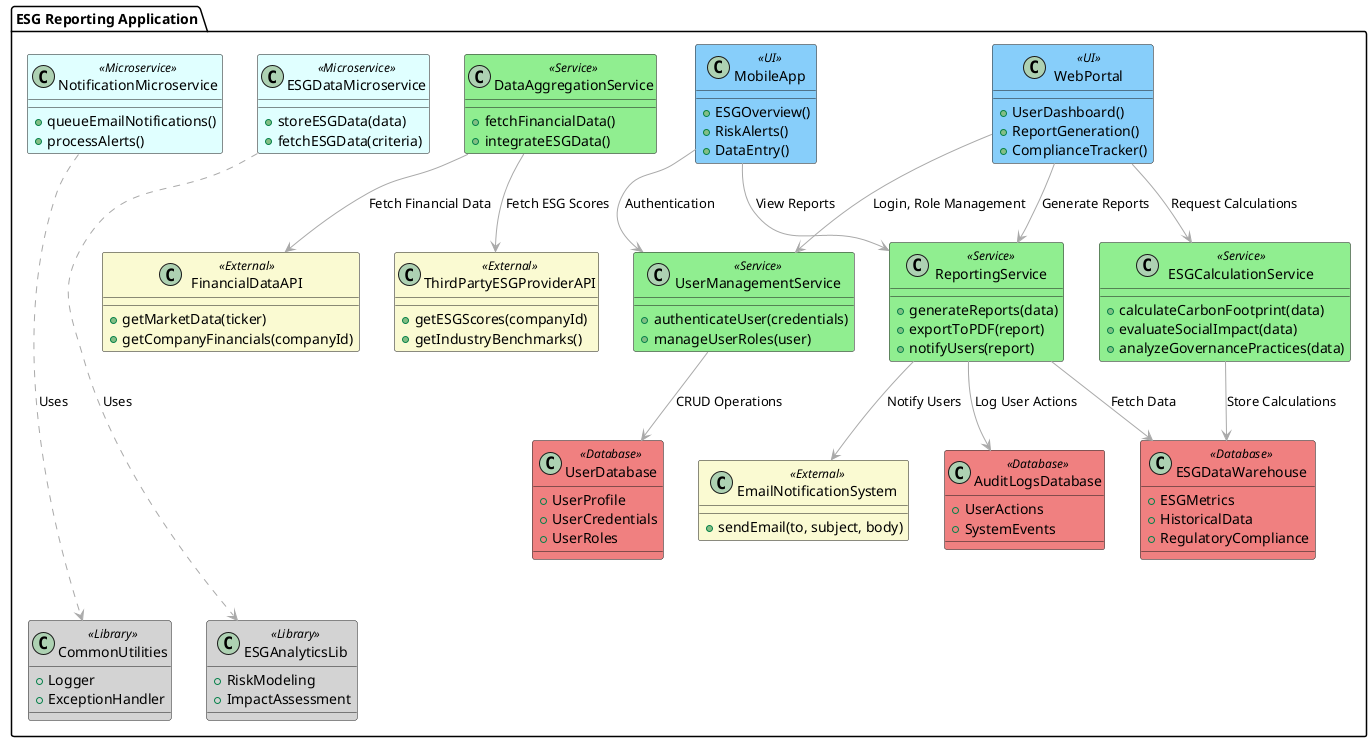 @startuml

skinparam shadowing false
skinparam class {
    BackgroundColor<<UI>> LightSkyBlue
    BackgroundColor<<Service>> LightGreen
    BackgroundColor<<Database>> LightCoral
    BackgroundColor<<External>> LightGoldenrodYellow
    BackgroundColor<<Library>> LightGray
    BackgroundColor<<Microservice>> LightCyan
    ArrowColor DarkGray
}

package "ESG Reporting Application" {

    ' UI Layer
    class WebPortal <<UI>> {
        +UserDashboard()
        +ReportGeneration()
        +ComplianceTracker()
    }

    class MobileApp <<UI>> {
        +ESGOverview()
        +RiskAlerts()
        +DataEntry()
    }

    ' Backend Services Layer
    class UserManagementService <<Service>> {
        +authenticateUser(credentials)
        +manageUserRoles(user)
    }

    class ReportingService <<Service>> {
        +generateReports(data)
        +exportToPDF(report)
        +notifyUsers(report)
    }

    class ESGCalculationService <<Service>> {
        +calculateCarbonFootprint(data)
        +evaluateSocialImpact(data)
        +analyzeGovernancePractices(data)
    }

    class DataAggregationService <<Service>> {
        +fetchFinancialData()
        +integrateESGData()
    }

    ' Database Layer
    class UserDatabase <<Database>> {
        +UserProfile
        +UserCredentials
        +UserRoles
    }

    class ESGDataWarehouse <<Database>> {
        +ESGMetrics
        +HistoricalData
        +RegulatoryCompliance
    }

    class AuditLogsDatabase <<Database>> {
        +UserActions
        +SystemEvents
    }

    ' External Integrations
    class FinancialDataAPI <<External>> {
        +getMarketData(ticker)
        +getCompanyFinancials(companyId)
    }

    class ThirdPartyESGProviderAPI <<External>> {
        +getESGScores(companyId)
        +getIndustryBenchmarks()
    }

    class EmailNotificationSystem <<External>> {
        +sendEmail(to, subject, body)
    }

    ' Shared Libraries
    class CommonUtilities <<Library>> {
        +Logger
        +ExceptionHandler
    }

    class ESGAnalyticsLib <<Library>> {
        +RiskModeling
        +ImpactAssessment
    }

    ' Microservices Architecture
    class ESGDataMicroservice <<Microservice>> {
        +storeESGData(data)
        +fetchESGData(criteria)
    }

    class NotificationMicroservice <<Microservice>> {
        +queueEmailNotifications()
        +processAlerts()
    }
}

' Connect UI Layer vertically to Backend Services
WebPortal -down-> UserManagementService : Login, Role Management
WebPortal -down-> ESGCalculationService : Request Calculations
WebPortal -down-> ReportingService : Generate Reports

MobileApp -down-> UserManagementService : Authentication
MobileApp -down-> ReportingService : View Reports

' Connect Backend Services to Databases vertically
UserManagementService -down-> UserDatabase : CRUD Operations
ReportingService -down-> ESGDataWarehouse : Fetch Data
ReportingService -down-> AuditLogsDatabase : Log User Actions
ESGCalculationService -down-> ESGDataWarehouse : Store Calculations

' Connect Backend Services to External Integrations vertically
DataAggregationService -down-> FinancialDataAPI : Fetch Financial Data
DataAggregationService -down-> ThirdPartyESGProviderAPI : Fetch ESG Scores
ReportingService -down-> EmailNotificationSystem : Notify Users

' Connect Microservices to Shared Libraries vertically
ESGDataMicroservice ..down..> ESGAnalyticsLib : Uses
NotificationMicroservice ..down..> CommonUtilities : Uses

@enduml

